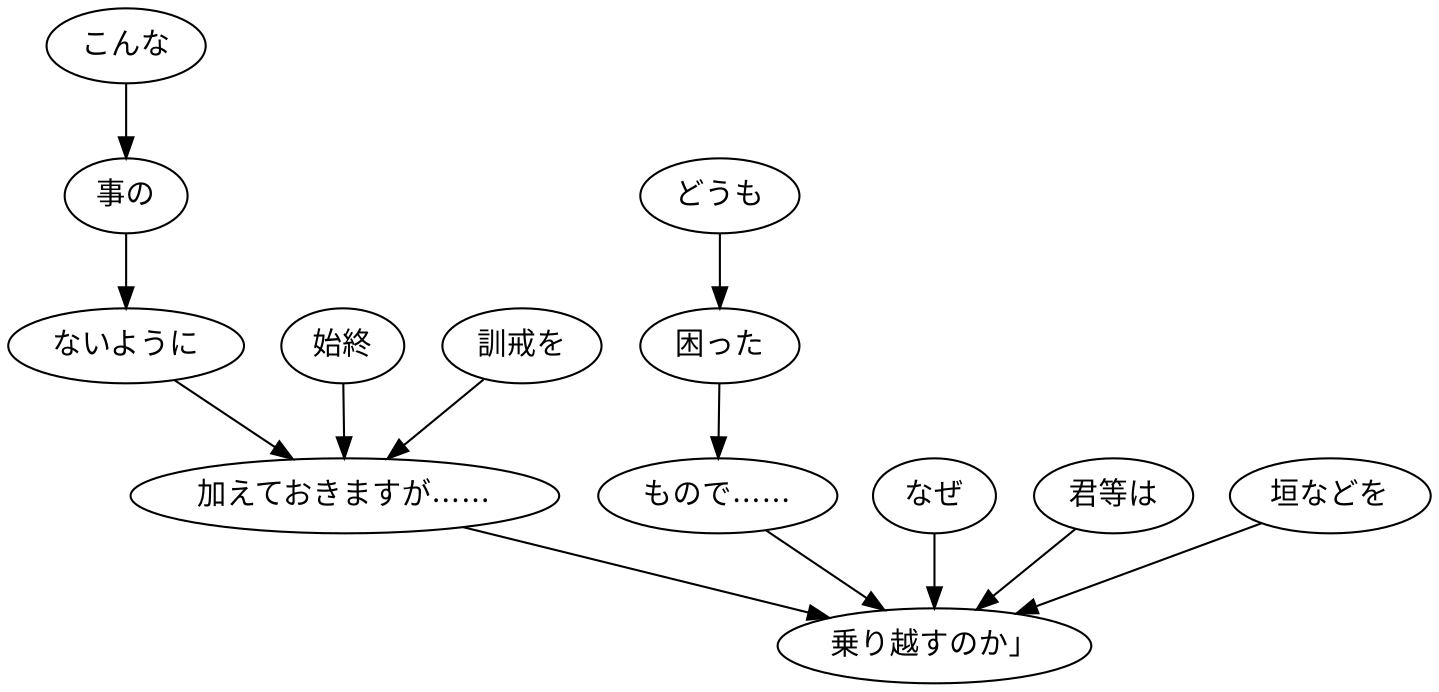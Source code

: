 digraph graph5183 {
	node0 [label="こんな"];
	node1 [label="事の"];
	node2 [label="ないように"];
	node3 [label="始終"];
	node4 [label="訓戒を"];
	node5 [label="加えておきますが……"];
	node6 [label="どうも"];
	node7 [label="困った"];
	node8 [label="もので……"];
	node9 [label="なぜ"];
	node10 [label="君等は"];
	node11 [label="垣などを"];
	node12 [label="乗り越すのか」"];
	node0 -> node1;
	node1 -> node2;
	node2 -> node5;
	node3 -> node5;
	node4 -> node5;
	node5 -> node12;
	node6 -> node7;
	node7 -> node8;
	node8 -> node12;
	node9 -> node12;
	node10 -> node12;
	node11 -> node12;
}
